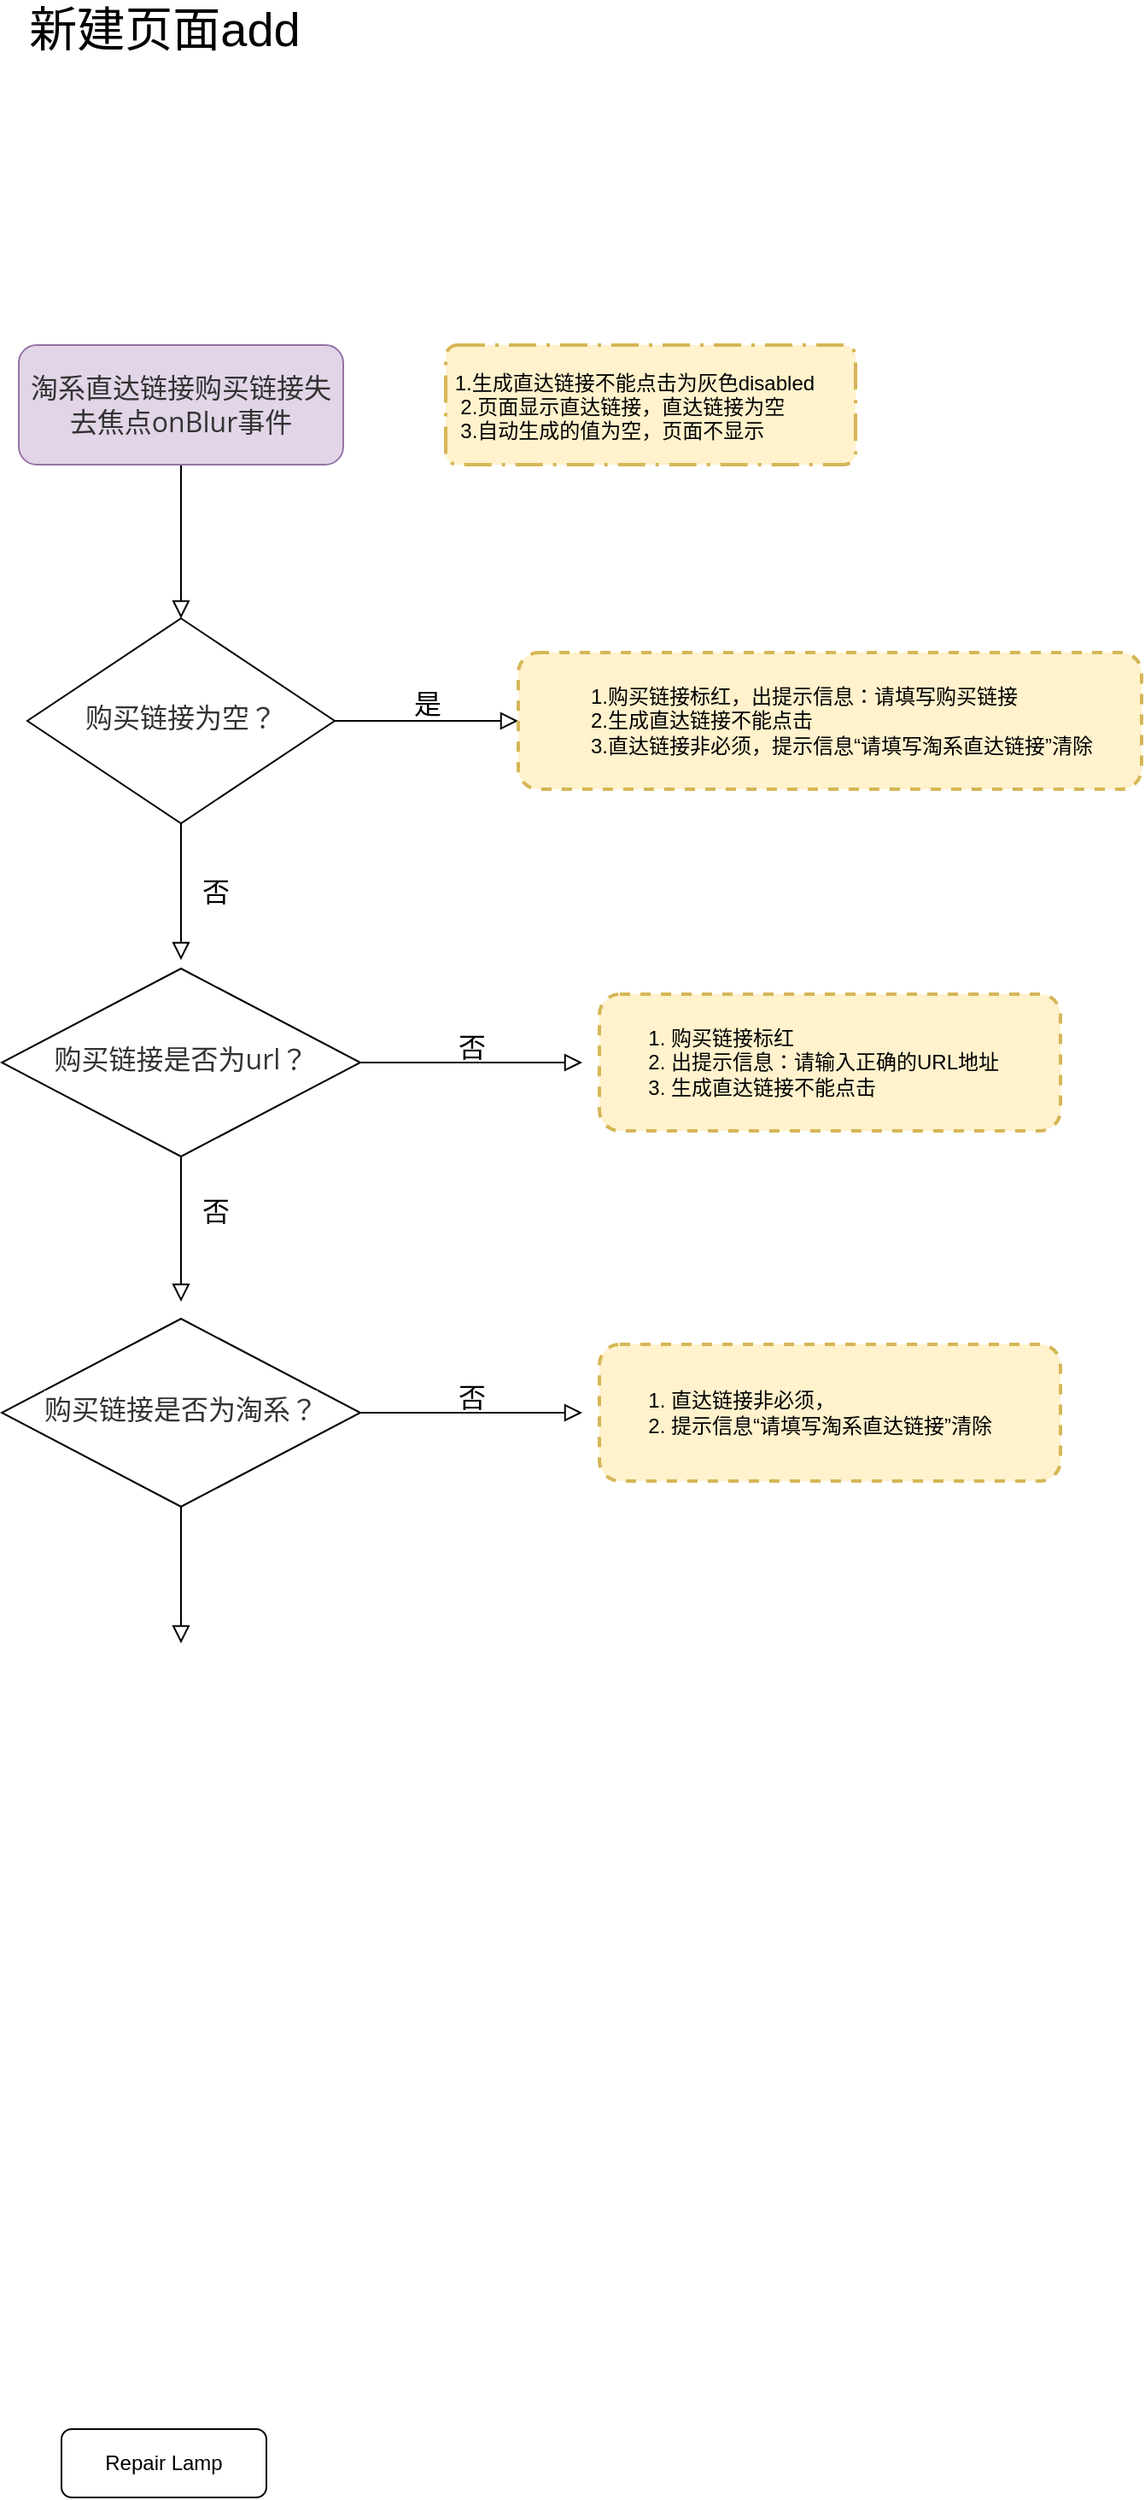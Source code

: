 <mxfile version="14.2.7" type="github">
  <diagram id="C2GKbmR1wlr19nwTwssI" name="Page-1">
    <mxGraphModel dx="1113" dy="1929" grid="1" gridSize="10" guides="1" tooltips="1" connect="1" arrows="1" fold="1" page="1" pageScale="1" pageWidth="827" pageHeight="1169" math="0" shadow="0">
      <root>
        <mxCell id="0" />
        <mxCell id="1" parent="0" />
        <mxCell id="jthrMaHgNZJ5E-PV2cZW-2" value="" style="rounded=0;html=1;jettySize=auto;orthogonalLoop=1;fontSize=11;endArrow=block;endFill=0;endSize=8;strokeWidth=1;shadow=0;labelBackgroundColor=none;edgeStyle=orthogonalEdgeStyle;" edge="1" parent="1" source="jthrMaHgNZJ5E-PV2cZW-3" target="jthrMaHgNZJ5E-PV2cZW-6">
          <mxGeometry relative="1" as="geometry" />
        </mxCell>
        <mxCell id="jthrMaHgNZJ5E-PV2cZW-3" value="&lt;font color=&quot;#333333&quot; face=&quot;open sans, clear sans, helvetica neue, helvetica, arial, sans-serif&quot;&gt;&lt;span style=&quot;font-size: 16px&quot;&gt;淘系直达链接购买链接失去焦点onBlur事件&lt;/span&gt;&lt;/font&gt;" style="rounded=1;whiteSpace=wrap;html=1;fontSize=12;glass=0;strokeWidth=1;shadow=0;fillColor=#e1d5e7;strokeColor=#9673a6;" vertex="1" parent="1">
          <mxGeometry x="150" y="40" width="190" height="70" as="geometry" />
        </mxCell>
        <mxCell id="jthrMaHgNZJ5E-PV2cZW-4" value="&lt;font style=&quot;font-size: 16px&quot;&gt;否&lt;/font&gt;" style="rounded=0;html=1;jettySize=auto;orthogonalLoop=1;fontSize=11;endArrow=block;endFill=0;endSize=8;strokeWidth=1;shadow=0;labelBackgroundColor=none;edgeStyle=orthogonalEdgeStyle;" edge="1" parent="1" source="jthrMaHgNZJ5E-PV2cZW-6">
          <mxGeometry y="20" relative="1" as="geometry">
            <mxPoint as="offset" />
            <mxPoint x="245" y="400" as="targetPoint" />
          </mxGeometry>
        </mxCell>
        <mxCell id="jthrMaHgNZJ5E-PV2cZW-5" value="&lt;font style=&quot;font-size: 16px&quot;&gt;是&lt;/font&gt;" style="edgeStyle=orthogonalEdgeStyle;rounded=0;html=1;jettySize=auto;orthogonalLoop=1;fontSize=11;endArrow=block;endFill=0;endSize=8;strokeWidth=1;shadow=0;labelBackgroundColor=none;" edge="1" parent="1" source="jthrMaHgNZJ5E-PV2cZW-6" target="jthrMaHgNZJ5E-PV2cZW-7">
          <mxGeometry y="10" relative="1" as="geometry">
            <mxPoint as="offset" />
          </mxGeometry>
        </mxCell>
        <mxCell id="jthrMaHgNZJ5E-PV2cZW-6" value="&lt;span style=&quot;color: rgb(51 , 51 , 51) ; font-family: &amp;#34;open sans&amp;#34; , &amp;#34;clear sans&amp;#34; , &amp;#34;helvetica neue&amp;#34; , &amp;#34;helvetica&amp;#34; , &amp;#34;arial&amp;#34; , sans-serif ; font-size: 16px ; background-color: rgb(255 , 255 , 255)&quot;&gt;购买链接为空？&lt;/span&gt;" style="rhombus;whiteSpace=wrap;html=1;shadow=0;fontFamily=Helvetica;fontSize=12;align=center;strokeWidth=1;spacing=6;spacingTop=-4;" vertex="1" parent="1">
          <mxGeometry x="155" y="200" width="180" height="120" as="geometry" />
        </mxCell>
        <mxCell id="jthrMaHgNZJ5E-PV2cZW-7" value="&lt;blockquote style=&quot;margin: 0 0 0 40px ; border: none ; padding: 0px&quot;&gt;&lt;/blockquote&gt;&lt;blockquote style=&quot;margin: 0 0 0 40px ; border: none ; padding: 0px&quot;&gt;&lt;/blockquote&gt;&lt;blockquote style=&quot;margin: 0 0 0 40px ; border: none ; padding: 0px&quot;&gt;&lt;span&gt;1.购买链接标红，出提示信息：请填写购买链接&lt;br&gt;&lt;/span&gt;&lt;span&gt;2.生成直达链接不能点击&lt;br&gt;&lt;/span&gt;3.直达链接非必须，提示信息“请填写淘系直达链接”清除&lt;/blockquote&gt;&lt;blockquote style=&quot;margin: 0 0 0 40px ; border: none ; padding: 0px&quot;&gt;&lt;/blockquote&gt;&lt;blockquote style=&quot;margin: 0 0 0 40px ; border: none ; padding: 0px&quot;&gt;&lt;/blockquote&gt;" style="rounded=1;whiteSpace=wrap;html=1;fontSize=12;glass=0;strokeWidth=2;shadow=0;align=left;fillColor=#fff2cc;strokeColor=#d6b656;dashed=1;" vertex="1" parent="1">
          <mxGeometry x="442.5" y="220" width="365" height="80" as="geometry" />
        </mxCell>
        <mxCell id="jthrMaHgNZJ5E-PV2cZW-9" value="&lt;span style=&quot;font-size: 16px&quot;&gt;否&lt;/span&gt;" style="edgeStyle=orthogonalEdgeStyle;rounded=0;html=1;jettySize=auto;orthogonalLoop=1;fontSize=11;endArrow=block;endFill=0;endSize=8;strokeWidth=1;shadow=0;labelBackgroundColor=none;" edge="1" parent="1" source="jthrMaHgNZJ5E-PV2cZW-10">
          <mxGeometry y="10" relative="1" as="geometry">
            <mxPoint as="offset" />
            <mxPoint x="480" y="460" as="targetPoint" />
          </mxGeometry>
        </mxCell>
        <mxCell id="jthrMaHgNZJ5E-PV2cZW-10" value="&lt;span style=&quot;color: rgb(51 , 51 , 51) ; font-family: &amp;#34;open sans&amp;#34; , &amp;#34;clear sans&amp;#34; , &amp;#34;helvetica neue&amp;#34; , &amp;#34;helvetica&amp;#34; , &amp;#34;arial&amp;#34; , sans-serif ; font-size: 16px ; background-color: rgb(255 , 255 , 255)&quot;&gt;购买链接是否为url？&lt;/span&gt;" style="rhombus;whiteSpace=wrap;html=1;shadow=0;fontFamily=Helvetica;fontSize=12;align=center;strokeWidth=1;spacing=6;spacingTop=-4;" vertex="1" parent="1">
          <mxGeometry x="140" y="405" width="210" height="110" as="geometry" />
        </mxCell>
        <mxCell id="jthrMaHgNZJ5E-PV2cZW-11" value="Repair Lamp" style="rounded=1;whiteSpace=wrap;html=1;fontSize=12;glass=0;strokeWidth=1;shadow=0;" vertex="1" parent="1">
          <mxGeometry x="175" y="1260" width="120" height="40" as="geometry" />
        </mxCell>
        <mxCell id="jthrMaHgNZJ5E-PV2cZW-15" value="&lt;font style=&quot;font-size: 28px&quot;&gt;新建页面add&lt;/font&gt;" style="text;html=1;align=center;verticalAlign=middle;resizable=0;points=[];autosize=1;" vertex="1" parent="1">
          <mxGeometry x="150" y="-160" width="170" height="30" as="geometry" />
        </mxCell>
        <mxCell id="jthrMaHgNZJ5E-PV2cZW-17" value=" 1.生成直达链接不能点击为灰色disabled&#xa;  2.页面显示直达链接，直达链接为空&#xa;  3.自动生成的值为空，页面不显示" style="rounded=1;arcSize=10;dashed=1;strokeColor=#d6b656;fillColor=#fff2cc;dashPattern=8 3 1 3;strokeWidth=2;align=left;spacingTop=1;" vertex="1" parent="1">
          <mxGeometry x="400" y="40" width="240" height="70" as="geometry" />
        </mxCell>
        <mxCell id="jthrMaHgNZJ5E-PV2cZW-23" value="&lt;blockquote style=&quot;margin: 0 0 0 40px ; border: none ; padding: 0px&quot;&gt;&lt;/blockquote&gt;&lt;blockquote style=&quot;margin: 0 0 0 40px ; border: none ; padding: 0px&quot;&gt;&lt;/blockquote&gt;&lt;blockquote style=&quot;margin: 0 0 0 40px ; border: none ; padding: 0px&quot;&gt;&lt;/blockquote&gt;&lt;ol&gt;&lt;li&gt;&lt;span&gt;购买链接标红&lt;/span&gt;&lt;/li&gt;&lt;li&gt;&lt;span&gt;出提示信息：请输入正确的URL地址&lt;/span&gt;&lt;/li&gt;&lt;li&gt;&lt;span&gt;生成直达链接不能点击&lt;/span&gt;&lt;/li&gt;&lt;/ol&gt;&lt;blockquote style=&quot;margin: 0 0 0 40px ; border: none ; padding: 0px&quot;&gt;&lt;/blockquote&gt;&lt;blockquote style=&quot;margin: 0 0 0 40px ; border: none ; padding: 0px&quot;&gt;&lt;/blockquote&gt;&lt;blockquote style=&quot;margin: 0 0 0 40px ; border: none ; padding: 0px&quot;&gt;&lt;/blockquote&gt;" style="rounded=1;whiteSpace=wrap;html=1;fontSize=12;glass=0;strokeWidth=2;shadow=0;align=left;fillColor=#fff2cc;strokeColor=#d6b656;dashed=1;" vertex="1" parent="1">
          <mxGeometry x="490" y="420" width="270" height="80" as="geometry" />
        </mxCell>
        <mxCell id="jthrMaHgNZJ5E-PV2cZW-28" value="&lt;span style=&quot;color: rgb(51 , 51 , 51) ; font-family: &amp;#34;open sans&amp;#34; , &amp;#34;clear sans&amp;#34; , &amp;#34;helvetica neue&amp;#34; , &amp;#34;helvetica&amp;#34; , &amp;#34;arial&amp;#34; , sans-serif ; font-size: 16px ; background-color: rgb(255 , 255 , 255)&quot;&gt;购买链接是否为淘系？&lt;/span&gt;" style="rhombus;whiteSpace=wrap;html=1;shadow=0;fontFamily=Helvetica;fontSize=12;align=center;strokeWidth=1;spacing=6;spacingTop=-4;" vertex="1" parent="1">
          <mxGeometry x="140" y="610" width="210" height="110" as="geometry" />
        </mxCell>
        <mxCell id="jthrMaHgNZJ5E-PV2cZW-29" value="&lt;font style=&quot;font-size: 16px&quot;&gt;否&lt;/font&gt;" style="rounded=0;html=1;jettySize=auto;orthogonalLoop=1;fontSize=11;endArrow=block;endFill=0;endSize=8;strokeWidth=1;shadow=0;labelBackgroundColor=none;edgeStyle=orthogonalEdgeStyle;" edge="1" parent="1">
          <mxGeometry y="20" relative="1" as="geometry">
            <mxPoint as="offset" />
            <mxPoint x="245" y="534.94" as="sourcePoint" />
            <mxPoint x="245" y="600" as="targetPoint" />
            <Array as="points">
              <mxPoint x="245" y="514.94" />
              <mxPoint x="245" y="514.94" />
            </Array>
          </mxGeometry>
        </mxCell>
        <mxCell id="jthrMaHgNZJ5E-PV2cZW-30" value="&lt;span style=&quot;font-size: 16px&quot;&gt;否&lt;/span&gt;" style="edgeStyle=orthogonalEdgeStyle;rounded=0;html=1;jettySize=auto;orthogonalLoop=1;fontSize=11;endArrow=block;endFill=0;endSize=8;strokeWidth=1;shadow=0;labelBackgroundColor=none;" edge="1" source="jthrMaHgNZJ5E-PV2cZW-28" parent="1">
          <mxGeometry y="10" relative="1" as="geometry">
            <mxPoint as="offset" />
            <mxPoint x="480" y="665" as="targetPoint" />
          </mxGeometry>
        </mxCell>
        <mxCell id="jthrMaHgNZJ5E-PV2cZW-31" value="" style="rounded=0;html=1;jettySize=auto;orthogonalLoop=1;fontSize=11;endArrow=block;endFill=0;endSize=8;strokeWidth=1;shadow=0;labelBackgroundColor=none;edgeStyle=orthogonalEdgeStyle;" edge="1" parent="1">
          <mxGeometry relative="1" as="geometry">
            <mxPoint x="245" y="720" as="sourcePoint" />
            <mxPoint x="245" y="800" as="targetPoint" />
          </mxGeometry>
        </mxCell>
        <mxCell id="jthrMaHgNZJ5E-PV2cZW-32" value="&lt;blockquote style=&quot;margin: 0 0 0 40px ; border: none ; padding: 0px&quot;&gt;&lt;/blockquote&gt;&lt;blockquote style=&quot;margin: 0 0 0 40px ; border: none ; padding: 0px&quot;&gt;&lt;/blockquote&gt;&lt;blockquote style=&quot;margin: 0 0 0 40px ; border: none ; padding: 0px&quot;&gt;&lt;/blockquote&gt;&lt;div&gt;&lt;ol&gt;&lt;li&gt;直达链接非必须，&lt;/li&gt;&lt;li&gt;提示信息“请填写淘系直达链接”清除&lt;/li&gt;&lt;/ol&gt;&lt;/div&gt;&lt;blockquote style=&quot;margin: 0 0 0 40px ; border: none ; padding: 0px&quot;&gt;&lt;/blockquote&gt;&lt;blockquote style=&quot;margin: 0 0 0 40px ; border: none ; padding: 0px&quot;&gt;&lt;/blockquote&gt;&lt;blockquote style=&quot;margin: 0 0 0 40px ; border: none ; padding: 0px&quot;&gt;&lt;/blockquote&gt;" style="rounded=1;whiteSpace=wrap;html=1;fontSize=12;glass=0;strokeWidth=2;shadow=0;align=left;fillColor=#fff2cc;strokeColor=#d6b656;dashed=1;" vertex="1" parent="1">
          <mxGeometry x="490" y="625" width="270" height="80" as="geometry" />
        </mxCell>
      </root>
    </mxGraphModel>
  </diagram>
</mxfile>
